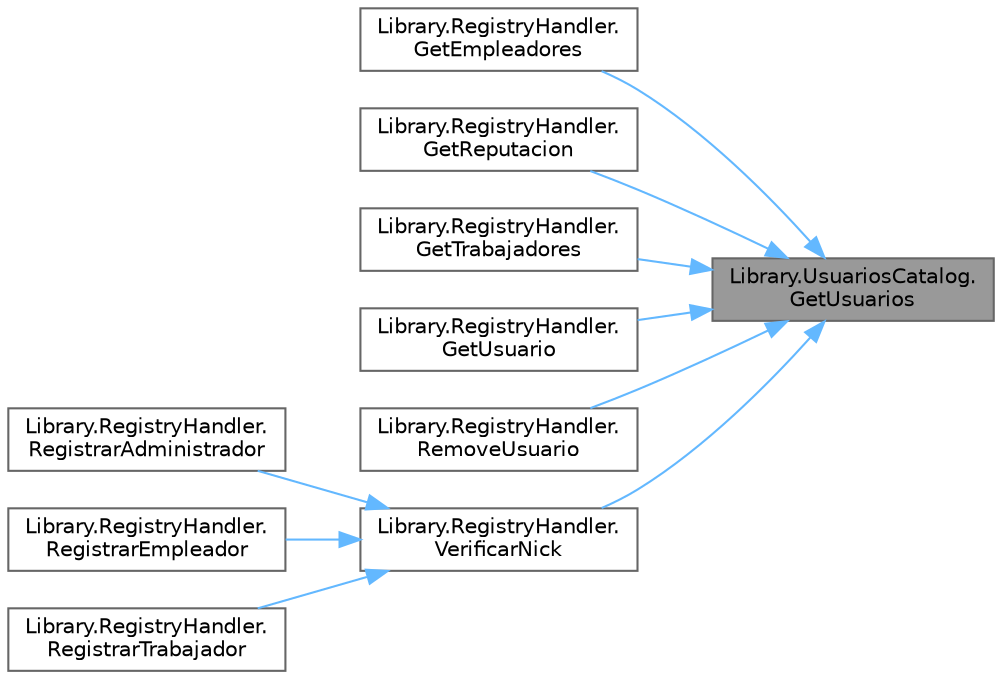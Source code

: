 digraph "Library.UsuariosCatalog.GetUsuarios"
{
 // INTERACTIVE_SVG=YES
 // LATEX_PDF_SIZE
  bgcolor="transparent";
  edge [fontname=Helvetica,fontsize=10,labelfontname=Helvetica,labelfontsize=10];
  node [fontname=Helvetica,fontsize=10,shape=box,height=0.2,width=0.4];
  rankdir="RL";
  Node1 [label="Library.UsuariosCatalog.\lGetUsuarios",height=0.2,width=0.4,color="gray40", fillcolor="grey60", style="filled", fontcolor="black",tooltip="Método para conocer los usuarios"];
  Node1 -> Node2 [dir="back",color="steelblue1",style="solid"];
  Node2 [label="Library.RegistryHandler.\lGetEmpleadores",height=0.2,width=0.4,color="grey40", fillcolor="white", style="filled",URL="$classLibrary_1_1RegistryHandler.html#a1a2cd2aa0e0c52e9edf3f7fa1d532d9e",tooltip="Método para obtener la lista de empleadores"];
  Node1 -> Node3 [dir="back",color="steelblue1",style="solid"];
  Node3 [label="Library.RegistryHandler.\lGetReputacion",height=0.2,width=0.4,color="grey40", fillcolor="white", style="filled",URL="$classLibrary_1_1RegistryHandler.html#a3f0d200ef62a50bebf5f6c91ea7a4e36",tooltip="Método para obtener reputación de un trabajador o empleador"];
  Node1 -> Node4 [dir="back",color="steelblue1",style="solid"];
  Node4 [label="Library.RegistryHandler.\lGetTrabajadores",height=0.2,width=0.4,color="grey40", fillcolor="white", style="filled",URL="$classLibrary_1_1RegistryHandler.html#ae52d7593bb8a63139a1d4aed856a61c6",tooltip="Método para obtener la lista de trabajadores"];
  Node1 -> Node5 [dir="back",color="steelblue1",style="solid"];
  Node5 [label="Library.RegistryHandler.\lGetUsuario",height=0.2,width=0.4,color="grey40", fillcolor="white", style="filled",URL="$classLibrary_1_1RegistryHandler.html#ab102a5d3011a478c5e6b60401941d429",tooltip="Método para obtener los datos de un Usuario"];
  Node1 -> Node6 [dir="back",color="steelblue1",style="solid"];
  Node6 [label="Library.RegistryHandler.\lRemoveUsuario",height=0.2,width=0.4,color="grey40", fillcolor="white", style="filled",URL="$classLibrary_1_1RegistryHandler.html#a5437661b3a2bc53db95ce02947b4a59a",tooltip="Método para eliminar un Usuario"];
  Node1 -> Node7 [dir="back",color="steelblue1",style="solid"];
  Node7 [label="Library.RegistryHandler.\lVerificarNick",height=0.2,width=0.4,color="grey40", fillcolor="white", style="filled",URL="$classLibrary_1_1RegistryHandler.html#ab807cbae1dac0a1a8d26a3d3dab44b20",tooltip="Método para verificar el nickname de un Usuario"];
  Node7 -> Node8 [dir="back",color="steelblue1",style="solid"];
  Node8 [label="Library.RegistryHandler.\lRegistrarAdministrador",height=0.2,width=0.4,color="grey40", fillcolor="white", style="filled",URL="$classLibrary_1_1RegistryHandler.html#a3a3c8dbcc470376d7f9082ed727e9cad",tooltip="Método para registrar un administrador"];
  Node7 -> Node9 [dir="back",color="steelblue1",style="solid"];
  Node9 [label="Library.RegistryHandler.\lRegistrarEmpleador",height=0.2,width=0.4,color="grey40", fillcolor="white", style="filled",URL="$classLibrary_1_1RegistryHandler.html#a9cea158f44e96feb3ee3b4cf8a2c166c",tooltip="Método para registrar un empleador"];
  Node7 -> Node10 [dir="back",color="steelblue1",style="solid"];
  Node10 [label="Library.RegistryHandler.\lRegistrarTrabajador",height=0.2,width=0.4,color="grey40", fillcolor="white", style="filled",URL="$classLibrary_1_1RegistryHandler.html#a0bf9704d7dc2ab9bf3cde59b66012d69",tooltip="Método para registrar un trabajador"];
}
